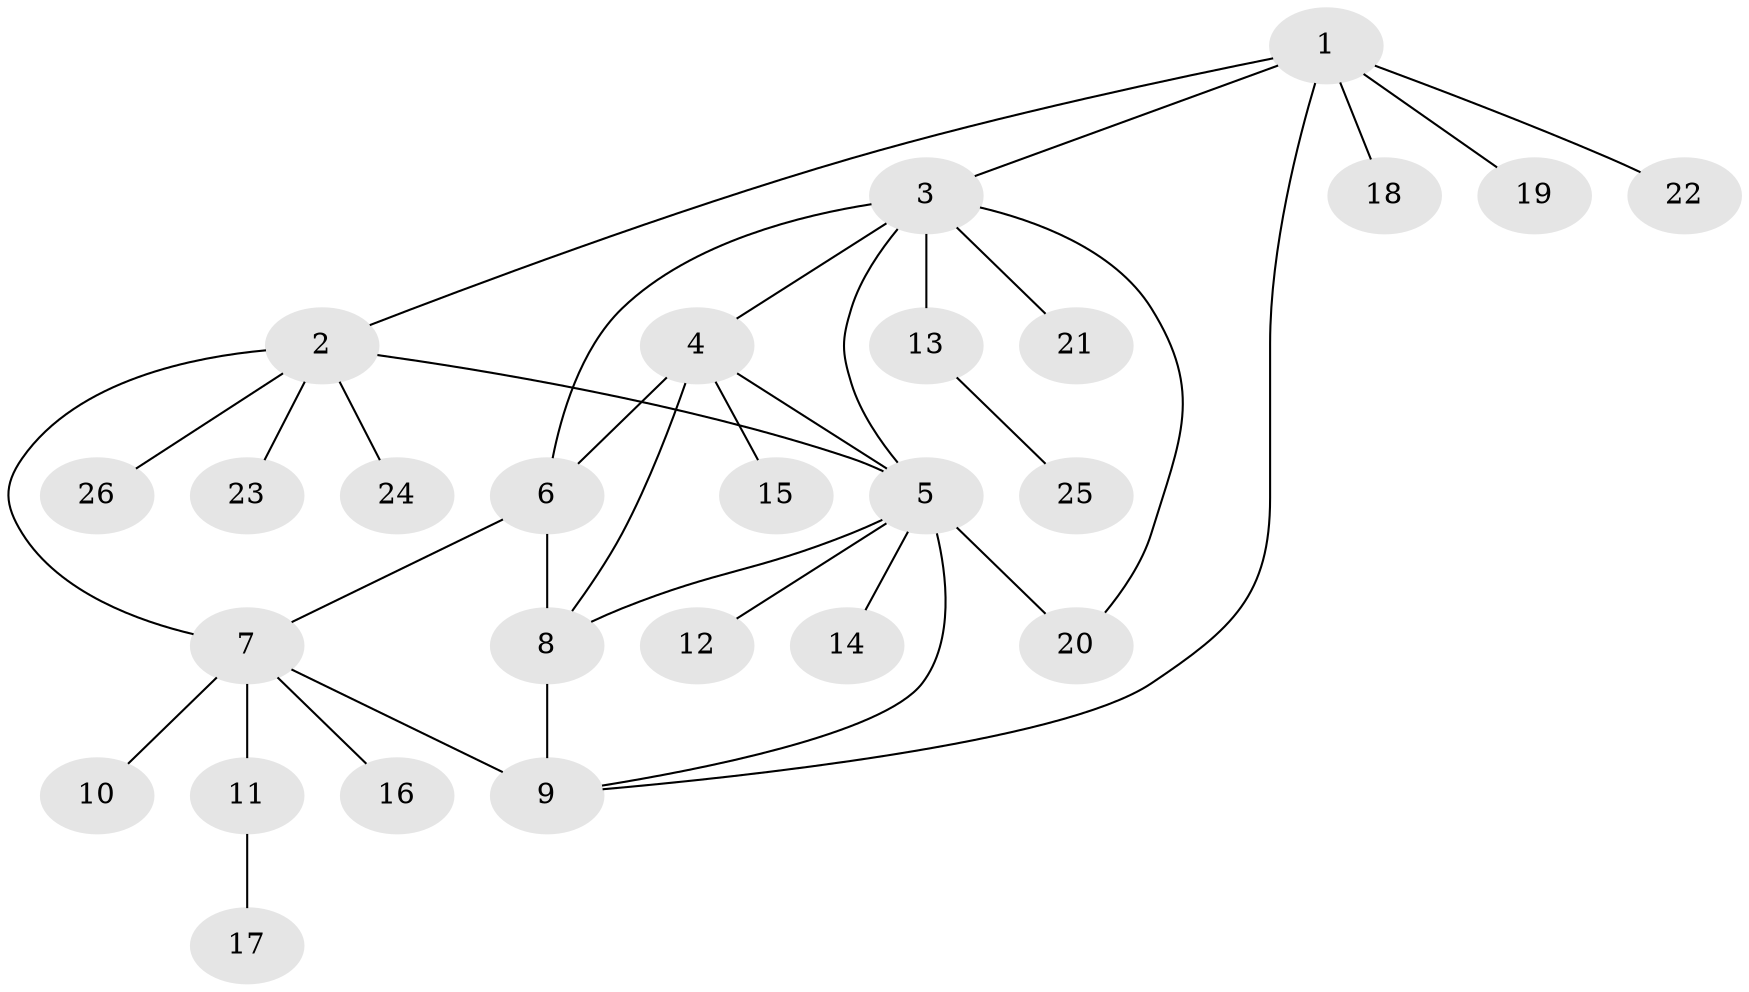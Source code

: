 // original degree distribution, {7: 0.038461538461538464, 8: 0.057692307692307696, 3: 0.019230769230769232, 4: 0.019230769230769232, 13: 0.019230769230769232, 5: 0.019230769230769232, 2: 0.3076923076923077, 1: 0.5192307692307693}
// Generated by graph-tools (version 1.1) at 2025/37/03/09/25 02:37:24]
// undirected, 26 vertices, 35 edges
graph export_dot {
graph [start="1"]
  node [color=gray90,style=filled];
  1;
  2;
  3;
  4;
  5;
  6;
  7;
  8;
  9;
  10;
  11;
  12;
  13;
  14;
  15;
  16;
  17;
  18;
  19;
  20;
  21;
  22;
  23;
  24;
  25;
  26;
  1 -- 2 [weight=1.0];
  1 -- 3 [weight=1.0];
  1 -- 9 [weight=1.0];
  1 -- 18 [weight=1.0];
  1 -- 19 [weight=1.0];
  1 -- 22 [weight=1.0];
  2 -- 5 [weight=1.0];
  2 -- 7 [weight=1.0];
  2 -- 23 [weight=1.0];
  2 -- 24 [weight=1.0];
  2 -- 26 [weight=1.0];
  3 -- 4 [weight=1.0];
  3 -- 5 [weight=1.0];
  3 -- 6 [weight=1.0];
  3 -- 13 [weight=1.0];
  3 -- 20 [weight=1.0];
  3 -- 21 [weight=1.0];
  4 -- 5 [weight=1.0];
  4 -- 6 [weight=1.0];
  4 -- 8 [weight=1.0];
  4 -- 15 [weight=1.0];
  5 -- 8 [weight=1.0];
  5 -- 9 [weight=1.0];
  5 -- 12 [weight=1.0];
  5 -- 14 [weight=1.0];
  5 -- 20 [weight=5.0];
  6 -- 7 [weight=1.0];
  6 -- 8 [weight=1.0];
  7 -- 9 [weight=1.0];
  7 -- 10 [weight=1.0];
  7 -- 11 [weight=2.0];
  7 -- 16 [weight=1.0];
  8 -- 9 [weight=4.0];
  11 -- 17 [weight=1.0];
  13 -- 25 [weight=1.0];
}
